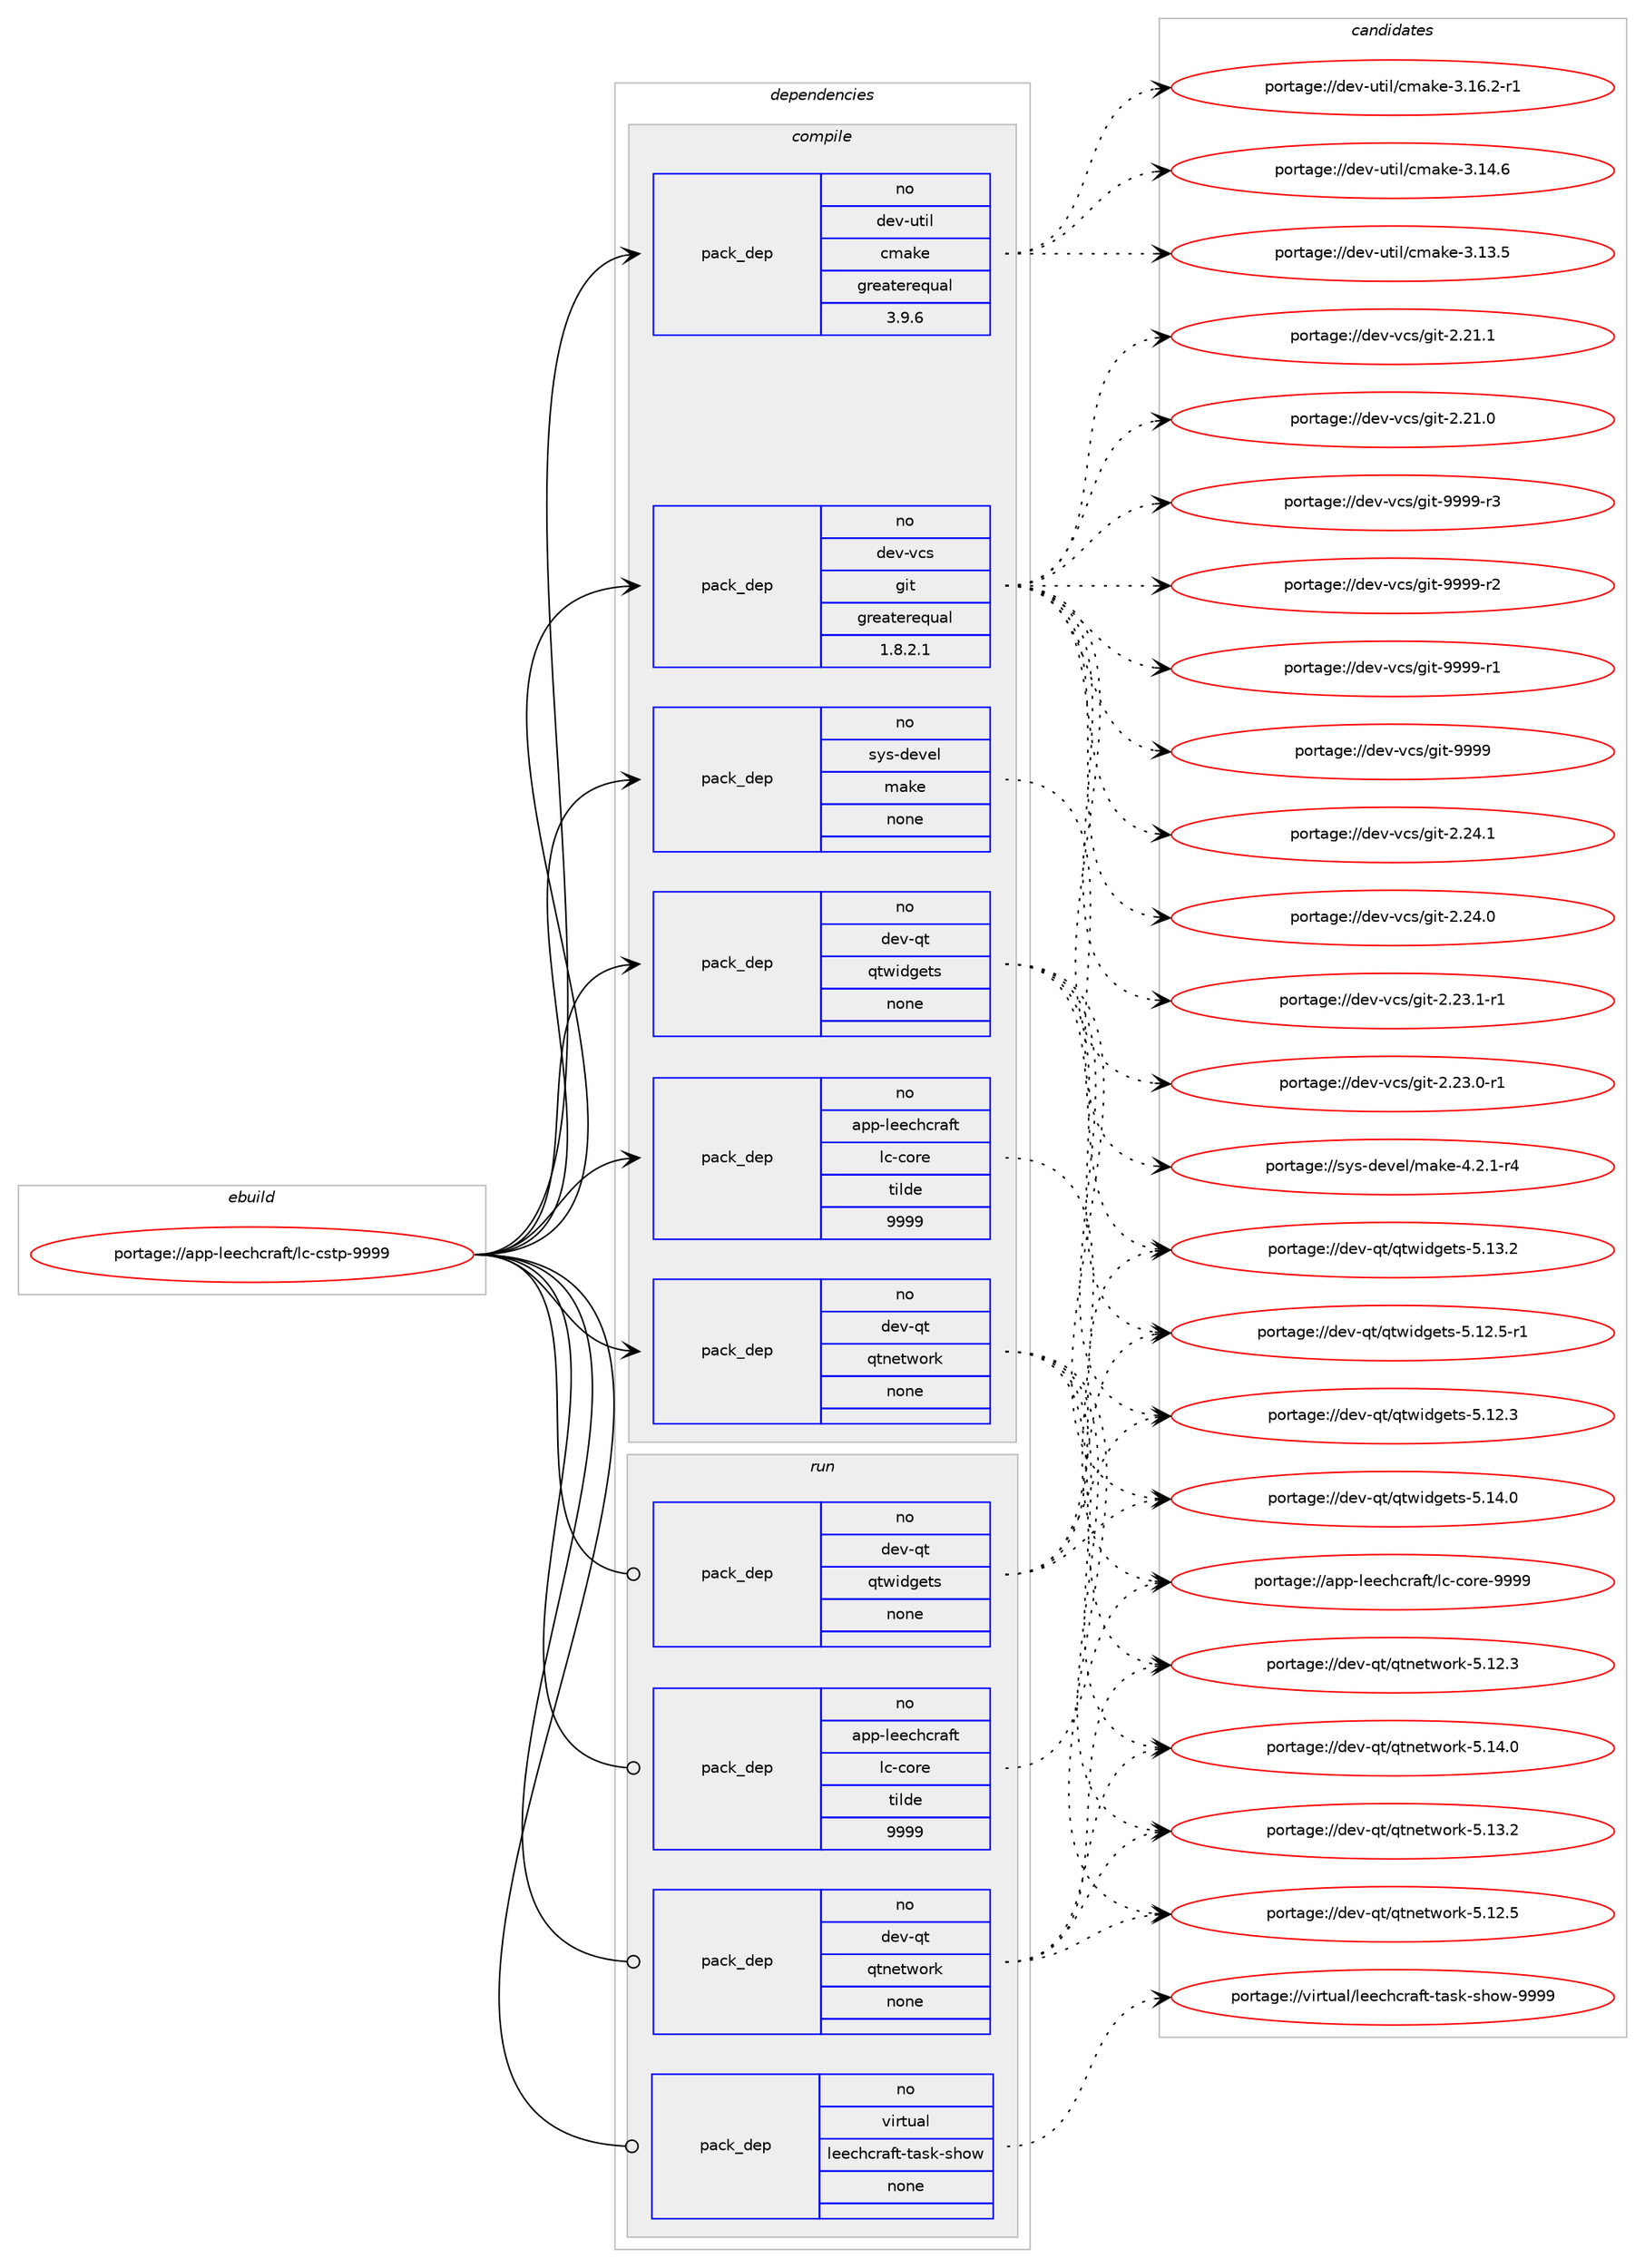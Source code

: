 digraph prolog {

# *************
# Graph options
# *************

newrank=true;
concentrate=true;
compound=true;
graph [rankdir=LR,fontname=Helvetica,fontsize=10,ranksep=1.5];#, ranksep=2.5, nodesep=0.2];
edge  [arrowhead=vee];
node  [fontname=Helvetica,fontsize=10];

# **********
# The ebuild
# **********

subgraph cluster_leftcol {
color=gray;
label=<<i>ebuild</i>>;
id [label="portage://app-leechcraft/lc-cstp-9999", color=red, width=4, href="../app-leechcraft/lc-cstp-9999.svg"];
}

# ****************
# The dependencies
# ****************

subgraph cluster_midcol {
color=gray;
label=<<i>dependencies</i>>;
subgraph cluster_compile {
fillcolor="#eeeeee";
style=filled;
label=<<i>compile</i>>;
subgraph pack463311 {
dependency615871 [label=<<TABLE BORDER="0" CELLBORDER="1" CELLSPACING="0" CELLPADDING="4" WIDTH="220"><TR><TD ROWSPAN="6" CELLPADDING="30">pack_dep</TD></TR><TR><TD WIDTH="110">no</TD></TR><TR><TD>app-leechcraft</TD></TR><TR><TD>lc-core</TD></TR><TR><TD>tilde</TD></TR><TR><TD>9999</TD></TR></TABLE>>, shape=none, color=blue];
}
id:e -> dependency615871:w [weight=20,style="solid",arrowhead="vee"];
subgraph pack463312 {
dependency615872 [label=<<TABLE BORDER="0" CELLBORDER="1" CELLSPACING="0" CELLPADDING="4" WIDTH="220"><TR><TD ROWSPAN="6" CELLPADDING="30">pack_dep</TD></TR><TR><TD WIDTH="110">no</TD></TR><TR><TD>dev-qt</TD></TR><TR><TD>qtnetwork</TD></TR><TR><TD>none</TD></TR><TR><TD></TD></TR></TABLE>>, shape=none, color=blue];
}
id:e -> dependency615872:w [weight=20,style="solid",arrowhead="vee"];
subgraph pack463313 {
dependency615873 [label=<<TABLE BORDER="0" CELLBORDER="1" CELLSPACING="0" CELLPADDING="4" WIDTH="220"><TR><TD ROWSPAN="6" CELLPADDING="30">pack_dep</TD></TR><TR><TD WIDTH="110">no</TD></TR><TR><TD>dev-qt</TD></TR><TR><TD>qtwidgets</TD></TR><TR><TD>none</TD></TR><TR><TD></TD></TR></TABLE>>, shape=none, color=blue];
}
id:e -> dependency615873:w [weight=20,style="solid",arrowhead="vee"];
subgraph pack463314 {
dependency615874 [label=<<TABLE BORDER="0" CELLBORDER="1" CELLSPACING="0" CELLPADDING="4" WIDTH="220"><TR><TD ROWSPAN="6" CELLPADDING="30">pack_dep</TD></TR><TR><TD WIDTH="110">no</TD></TR><TR><TD>dev-util</TD></TR><TR><TD>cmake</TD></TR><TR><TD>greaterequal</TD></TR><TR><TD>3.9.6</TD></TR></TABLE>>, shape=none, color=blue];
}
id:e -> dependency615874:w [weight=20,style="solid",arrowhead="vee"];
subgraph pack463315 {
dependency615875 [label=<<TABLE BORDER="0" CELLBORDER="1" CELLSPACING="0" CELLPADDING="4" WIDTH="220"><TR><TD ROWSPAN="6" CELLPADDING="30">pack_dep</TD></TR><TR><TD WIDTH="110">no</TD></TR><TR><TD>dev-vcs</TD></TR><TR><TD>git</TD></TR><TR><TD>greaterequal</TD></TR><TR><TD>1.8.2.1</TD></TR></TABLE>>, shape=none, color=blue];
}
id:e -> dependency615875:w [weight=20,style="solid",arrowhead="vee"];
subgraph pack463316 {
dependency615876 [label=<<TABLE BORDER="0" CELLBORDER="1" CELLSPACING="0" CELLPADDING="4" WIDTH="220"><TR><TD ROWSPAN="6" CELLPADDING="30">pack_dep</TD></TR><TR><TD WIDTH="110">no</TD></TR><TR><TD>sys-devel</TD></TR><TR><TD>make</TD></TR><TR><TD>none</TD></TR><TR><TD></TD></TR></TABLE>>, shape=none, color=blue];
}
id:e -> dependency615876:w [weight=20,style="solid",arrowhead="vee"];
}
subgraph cluster_compileandrun {
fillcolor="#eeeeee";
style=filled;
label=<<i>compile and run</i>>;
}
subgraph cluster_run {
fillcolor="#eeeeee";
style=filled;
label=<<i>run</i>>;
subgraph pack463317 {
dependency615877 [label=<<TABLE BORDER="0" CELLBORDER="1" CELLSPACING="0" CELLPADDING="4" WIDTH="220"><TR><TD ROWSPAN="6" CELLPADDING="30">pack_dep</TD></TR><TR><TD WIDTH="110">no</TD></TR><TR><TD>app-leechcraft</TD></TR><TR><TD>lc-core</TD></TR><TR><TD>tilde</TD></TR><TR><TD>9999</TD></TR></TABLE>>, shape=none, color=blue];
}
id:e -> dependency615877:w [weight=20,style="solid",arrowhead="odot"];
subgraph pack463318 {
dependency615878 [label=<<TABLE BORDER="0" CELLBORDER="1" CELLSPACING="0" CELLPADDING="4" WIDTH="220"><TR><TD ROWSPAN="6" CELLPADDING="30">pack_dep</TD></TR><TR><TD WIDTH="110">no</TD></TR><TR><TD>dev-qt</TD></TR><TR><TD>qtnetwork</TD></TR><TR><TD>none</TD></TR><TR><TD></TD></TR></TABLE>>, shape=none, color=blue];
}
id:e -> dependency615878:w [weight=20,style="solid",arrowhead="odot"];
subgraph pack463319 {
dependency615879 [label=<<TABLE BORDER="0" CELLBORDER="1" CELLSPACING="0" CELLPADDING="4" WIDTH="220"><TR><TD ROWSPAN="6" CELLPADDING="30">pack_dep</TD></TR><TR><TD WIDTH="110">no</TD></TR><TR><TD>dev-qt</TD></TR><TR><TD>qtwidgets</TD></TR><TR><TD>none</TD></TR><TR><TD></TD></TR></TABLE>>, shape=none, color=blue];
}
id:e -> dependency615879:w [weight=20,style="solid",arrowhead="odot"];
subgraph pack463320 {
dependency615880 [label=<<TABLE BORDER="0" CELLBORDER="1" CELLSPACING="0" CELLPADDING="4" WIDTH="220"><TR><TD ROWSPAN="6" CELLPADDING="30">pack_dep</TD></TR><TR><TD WIDTH="110">no</TD></TR><TR><TD>virtual</TD></TR><TR><TD>leechcraft-task-show</TD></TR><TR><TD>none</TD></TR><TR><TD></TD></TR></TABLE>>, shape=none, color=blue];
}
id:e -> dependency615880:w [weight=20,style="solid",arrowhead="odot"];
}
}

# **************
# The candidates
# **************

subgraph cluster_choices {
rank=same;
color=gray;
label=<<i>candidates</i>>;

subgraph choice463311 {
color=black;
nodesep=1;
choice9711211245108101101991049911497102116471089945991111141014557575757 [label="portage://app-leechcraft/lc-core-9999", color=red, width=4,href="../app-leechcraft/lc-core-9999.svg"];
dependency615871:e -> choice9711211245108101101991049911497102116471089945991111141014557575757:w [style=dotted,weight="100"];
}
subgraph choice463312 {
color=black;
nodesep=1;
choice100101118451131164711311611010111611911111410745534649524648 [label="portage://dev-qt/qtnetwork-5.14.0", color=red, width=4,href="../dev-qt/qtnetwork-5.14.0.svg"];
choice100101118451131164711311611010111611911111410745534649514650 [label="portage://dev-qt/qtnetwork-5.13.2", color=red, width=4,href="../dev-qt/qtnetwork-5.13.2.svg"];
choice100101118451131164711311611010111611911111410745534649504653 [label="portage://dev-qt/qtnetwork-5.12.5", color=red, width=4,href="../dev-qt/qtnetwork-5.12.5.svg"];
choice100101118451131164711311611010111611911111410745534649504651 [label="portage://dev-qt/qtnetwork-5.12.3", color=red, width=4,href="../dev-qt/qtnetwork-5.12.3.svg"];
dependency615872:e -> choice100101118451131164711311611010111611911111410745534649524648:w [style=dotted,weight="100"];
dependency615872:e -> choice100101118451131164711311611010111611911111410745534649514650:w [style=dotted,weight="100"];
dependency615872:e -> choice100101118451131164711311611010111611911111410745534649504653:w [style=dotted,weight="100"];
dependency615872:e -> choice100101118451131164711311611010111611911111410745534649504651:w [style=dotted,weight="100"];
}
subgraph choice463313 {
color=black;
nodesep=1;
choice100101118451131164711311611910510010310111611545534649524648 [label="portage://dev-qt/qtwidgets-5.14.0", color=red, width=4,href="../dev-qt/qtwidgets-5.14.0.svg"];
choice100101118451131164711311611910510010310111611545534649514650 [label="portage://dev-qt/qtwidgets-5.13.2", color=red, width=4,href="../dev-qt/qtwidgets-5.13.2.svg"];
choice1001011184511311647113116119105100103101116115455346495046534511449 [label="portage://dev-qt/qtwidgets-5.12.5-r1", color=red, width=4,href="../dev-qt/qtwidgets-5.12.5-r1.svg"];
choice100101118451131164711311611910510010310111611545534649504651 [label="portage://dev-qt/qtwidgets-5.12.3", color=red, width=4,href="../dev-qt/qtwidgets-5.12.3.svg"];
dependency615873:e -> choice100101118451131164711311611910510010310111611545534649524648:w [style=dotted,weight="100"];
dependency615873:e -> choice100101118451131164711311611910510010310111611545534649514650:w [style=dotted,weight="100"];
dependency615873:e -> choice1001011184511311647113116119105100103101116115455346495046534511449:w [style=dotted,weight="100"];
dependency615873:e -> choice100101118451131164711311611910510010310111611545534649504651:w [style=dotted,weight="100"];
}
subgraph choice463314 {
color=black;
nodesep=1;
choice10010111845117116105108479910997107101455146495446504511449 [label="portage://dev-util/cmake-3.16.2-r1", color=red, width=4,href="../dev-util/cmake-3.16.2-r1.svg"];
choice1001011184511711610510847991099710710145514649524654 [label="portage://dev-util/cmake-3.14.6", color=red, width=4,href="../dev-util/cmake-3.14.6.svg"];
choice1001011184511711610510847991099710710145514649514653 [label="portage://dev-util/cmake-3.13.5", color=red, width=4,href="../dev-util/cmake-3.13.5.svg"];
dependency615874:e -> choice10010111845117116105108479910997107101455146495446504511449:w [style=dotted,weight="100"];
dependency615874:e -> choice1001011184511711610510847991099710710145514649524654:w [style=dotted,weight="100"];
dependency615874:e -> choice1001011184511711610510847991099710710145514649514653:w [style=dotted,weight="100"];
}
subgraph choice463315 {
color=black;
nodesep=1;
choice10010111845118991154710310511645575757574511451 [label="portage://dev-vcs/git-9999-r3", color=red, width=4,href="../dev-vcs/git-9999-r3.svg"];
choice10010111845118991154710310511645575757574511450 [label="portage://dev-vcs/git-9999-r2", color=red, width=4,href="../dev-vcs/git-9999-r2.svg"];
choice10010111845118991154710310511645575757574511449 [label="portage://dev-vcs/git-9999-r1", color=red, width=4,href="../dev-vcs/git-9999-r1.svg"];
choice1001011184511899115471031051164557575757 [label="portage://dev-vcs/git-9999", color=red, width=4,href="../dev-vcs/git-9999.svg"];
choice10010111845118991154710310511645504650524649 [label="portage://dev-vcs/git-2.24.1", color=red, width=4,href="../dev-vcs/git-2.24.1.svg"];
choice10010111845118991154710310511645504650524648 [label="portage://dev-vcs/git-2.24.0", color=red, width=4,href="../dev-vcs/git-2.24.0.svg"];
choice100101118451189911547103105116455046505146494511449 [label="portage://dev-vcs/git-2.23.1-r1", color=red, width=4,href="../dev-vcs/git-2.23.1-r1.svg"];
choice100101118451189911547103105116455046505146484511449 [label="portage://dev-vcs/git-2.23.0-r1", color=red, width=4,href="../dev-vcs/git-2.23.0-r1.svg"];
choice10010111845118991154710310511645504650494649 [label="portage://dev-vcs/git-2.21.1", color=red, width=4,href="../dev-vcs/git-2.21.1.svg"];
choice10010111845118991154710310511645504650494648 [label="portage://dev-vcs/git-2.21.0", color=red, width=4,href="../dev-vcs/git-2.21.0.svg"];
dependency615875:e -> choice10010111845118991154710310511645575757574511451:w [style=dotted,weight="100"];
dependency615875:e -> choice10010111845118991154710310511645575757574511450:w [style=dotted,weight="100"];
dependency615875:e -> choice10010111845118991154710310511645575757574511449:w [style=dotted,weight="100"];
dependency615875:e -> choice1001011184511899115471031051164557575757:w [style=dotted,weight="100"];
dependency615875:e -> choice10010111845118991154710310511645504650524649:w [style=dotted,weight="100"];
dependency615875:e -> choice10010111845118991154710310511645504650524648:w [style=dotted,weight="100"];
dependency615875:e -> choice100101118451189911547103105116455046505146494511449:w [style=dotted,weight="100"];
dependency615875:e -> choice100101118451189911547103105116455046505146484511449:w [style=dotted,weight="100"];
dependency615875:e -> choice10010111845118991154710310511645504650494649:w [style=dotted,weight="100"];
dependency615875:e -> choice10010111845118991154710310511645504650494648:w [style=dotted,weight="100"];
}
subgraph choice463316 {
color=black;
nodesep=1;
choice1151211154510010111810110847109971071014552465046494511452 [label="portage://sys-devel/make-4.2.1-r4", color=red, width=4,href="../sys-devel/make-4.2.1-r4.svg"];
dependency615876:e -> choice1151211154510010111810110847109971071014552465046494511452:w [style=dotted,weight="100"];
}
subgraph choice463317 {
color=black;
nodesep=1;
choice9711211245108101101991049911497102116471089945991111141014557575757 [label="portage://app-leechcraft/lc-core-9999", color=red, width=4,href="../app-leechcraft/lc-core-9999.svg"];
dependency615877:e -> choice9711211245108101101991049911497102116471089945991111141014557575757:w [style=dotted,weight="100"];
}
subgraph choice463318 {
color=black;
nodesep=1;
choice100101118451131164711311611010111611911111410745534649524648 [label="portage://dev-qt/qtnetwork-5.14.0", color=red, width=4,href="../dev-qt/qtnetwork-5.14.0.svg"];
choice100101118451131164711311611010111611911111410745534649514650 [label="portage://dev-qt/qtnetwork-5.13.2", color=red, width=4,href="../dev-qt/qtnetwork-5.13.2.svg"];
choice100101118451131164711311611010111611911111410745534649504653 [label="portage://dev-qt/qtnetwork-5.12.5", color=red, width=4,href="../dev-qt/qtnetwork-5.12.5.svg"];
choice100101118451131164711311611010111611911111410745534649504651 [label="portage://dev-qt/qtnetwork-5.12.3", color=red, width=4,href="../dev-qt/qtnetwork-5.12.3.svg"];
dependency615878:e -> choice100101118451131164711311611010111611911111410745534649524648:w [style=dotted,weight="100"];
dependency615878:e -> choice100101118451131164711311611010111611911111410745534649514650:w [style=dotted,weight="100"];
dependency615878:e -> choice100101118451131164711311611010111611911111410745534649504653:w [style=dotted,weight="100"];
dependency615878:e -> choice100101118451131164711311611010111611911111410745534649504651:w [style=dotted,weight="100"];
}
subgraph choice463319 {
color=black;
nodesep=1;
choice100101118451131164711311611910510010310111611545534649524648 [label="portage://dev-qt/qtwidgets-5.14.0", color=red, width=4,href="../dev-qt/qtwidgets-5.14.0.svg"];
choice100101118451131164711311611910510010310111611545534649514650 [label="portage://dev-qt/qtwidgets-5.13.2", color=red, width=4,href="../dev-qt/qtwidgets-5.13.2.svg"];
choice1001011184511311647113116119105100103101116115455346495046534511449 [label="portage://dev-qt/qtwidgets-5.12.5-r1", color=red, width=4,href="../dev-qt/qtwidgets-5.12.5-r1.svg"];
choice100101118451131164711311611910510010310111611545534649504651 [label="portage://dev-qt/qtwidgets-5.12.3", color=red, width=4,href="../dev-qt/qtwidgets-5.12.3.svg"];
dependency615879:e -> choice100101118451131164711311611910510010310111611545534649524648:w [style=dotted,weight="100"];
dependency615879:e -> choice100101118451131164711311611910510010310111611545534649514650:w [style=dotted,weight="100"];
dependency615879:e -> choice1001011184511311647113116119105100103101116115455346495046534511449:w [style=dotted,weight="100"];
dependency615879:e -> choice100101118451131164711311611910510010310111611545534649504651:w [style=dotted,weight="100"];
}
subgraph choice463320 {
color=black;
nodesep=1;
choice11810511411611797108471081011019910499114971021164511697115107451151041111194557575757 [label="portage://virtual/leechcraft-task-show-9999", color=red, width=4,href="../virtual/leechcraft-task-show-9999.svg"];
dependency615880:e -> choice11810511411611797108471081011019910499114971021164511697115107451151041111194557575757:w [style=dotted,weight="100"];
}
}

}
